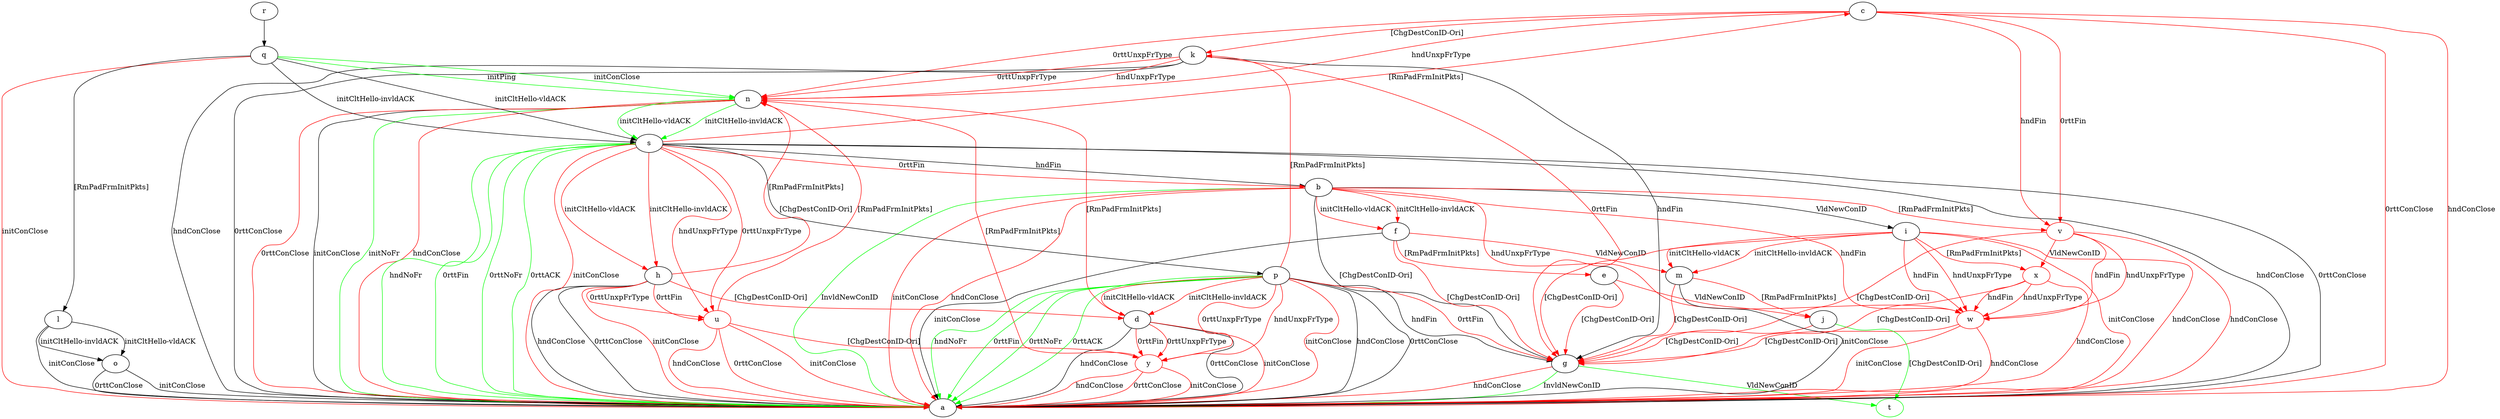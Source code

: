 digraph "" {
	b -> a	[key=0,
		color=green,
		label="InvldNewConID "];
	b -> a	[key=1,
		color=red,
		label="initConClose "];
	b -> a	[key=2,
		color=red,
		label="hndConClose "];
	b -> f	[key=0,
		color=red,
		label="initCltHello-vldACK "];
	b -> f	[key=1,
		color=red,
		label="initCltHello-invldACK "];
	b -> g	[key=0,
		label="[ChgDestConID-Ori] "];
	b -> i	[key=0,
		label="VldNewConID "];
	v	[color=red];
	b -> v	[key=0,
		color=red,
		label="[RmPadFrmInitPkts] "];
	w	[color=red];
	b -> w	[key=0,
		color=red,
		label="hndFin "];
	b -> w	[key=1,
		color=red,
		label="hndUnxpFrType "];
	c -> a	[key=0,
		color=red,
		label="hndConClose "];
	c -> a	[key=1,
		color=red,
		label="0rttConClose "];
	c -> k	[key=0,
		color=red,
		label="[ChgDestConID-Ori] "];
	c -> n	[key=0,
		color=red,
		label="hndUnxpFrType "];
	c -> n	[key=1,
		color=red,
		label="0rttUnxpFrType "];
	c -> v	[key=0,
		color=red,
		label="hndFin "];
	c -> v	[key=1,
		color=red,
		label="0rttFin "];
	d -> a	[key=0,
		label="hndConClose "];
	d -> a	[key=1,
		label="0rttConClose "];
	d -> a	[key=2,
		color=red,
		label="initConClose "];
	d -> n	[key=0,
		color=red,
		label="[RmPadFrmInitPkts] "];
	y	[color=red];
	d -> y	[key=0,
		color=red,
		label="0rttFin "];
	d -> y	[key=1,
		color=red,
		label="0rttUnxpFrType "];
	e -> g	[key=0,
		color=red,
		label="[ChgDestConID-Ori] "];
	e -> j	[key=0,
		color=red,
		label="VldNewConID "];
	f -> a	[key=0,
		label="initConClose "];
	f -> e	[key=0,
		color=red,
		label="[RmPadFrmInitPkts] "];
	f -> g	[key=0,
		color=red,
		label="[ChgDestConID-Ori] "];
	f -> m	[key=0,
		color=red,
		label="VldNewConID "];
	g -> a	[key=0,
		color=green,
		label="InvldNewConID "];
	g -> a	[key=1,
		color=red,
		label="hndConClose "];
	t	[color=green];
	g -> t	[key=0,
		color=green,
		label="VldNewConID "];
	h -> a	[key=0,
		label="hndConClose "];
	h -> a	[key=1,
		label="0rttConClose "];
	h -> a	[key=2,
		color=red,
		label="initConClose "];
	h -> d	[key=0,
		color=red,
		label="[ChgDestConID-Ori] "];
	h -> n	[key=0,
		color=red,
		label="[RmPadFrmInitPkts] "];
	u	[color=red];
	h -> u	[key=0,
		color=red,
		label="0rttFin "];
	h -> u	[key=1,
		color=red,
		label="0rttUnxpFrType "];
	i -> a	[key=0,
		color=red,
		label="initConClose "];
	i -> a	[key=1,
		color=red,
		label="hndConClose "];
	i -> g	[key=0,
		color=red,
		label="[ChgDestConID-Ori] "];
	i -> m	[key=0,
		color=red,
		label="initCltHello-vldACK "];
	i -> m	[key=1,
		color=red,
		label="initCltHello-invldACK "];
	i -> w	[key=0,
		color=red,
		label="hndFin "];
	i -> w	[key=1,
		color=red,
		label="hndUnxpFrType "];
	x	[color=red];
	i -> x	[key=0,
		color=red,
		label="[RmPadFrmInitPkts] "];
	j -> g	[key=0,
		color=red,
		label="[ChgDestConID-Ori] "];
	j -> t	[key=0,
		color=green,
		label="[ChgDestConID-Ori] "];
	k -> a	[key=0,
		label="hndConClose "];
	k -> a	[key=1,
		label="0rttConClose "];
	k -> g	[key=0,
		label="hndFin "];
	k -> g	[key=1,
		color=red,
		label="0rttFin "];
	k -> n	[key=0,
		color=red,
		label="hndUnxpFrType "];
	k -> n	[key=1,
		color=red,
		label="0rttUnxpFrType "];
	l -> a	[key=0,
		label="initConClose "];
	l -> o	[key=0,
		label="initCltHello-vldACK "];
	l -> o	[key=1,
		label="initCltHello-invldACK "];
	m -> a	[key=0,
		label="initConClose "];
	m -> g	[key=0,
		color=red,
		label="[ChgDestConID-Ori] "];
	m -> j	[key=0,
		color=red,
		label="[RmPadFrmInitPkts] "];
	n -> a	[key=0,
		label="initConClose "];
	n -> a	[key=1,
		color=green,
		label="initNoFr "];
	n -> a	[key=2,
		color=red,
		label="hndConClose "];
	n -> a	[key=3,
		color=red,
		label="0rttConClose "];
	n -> s	[key=0,
		color=green,
		label="initCltHello-vldACK "];
	n -> s	[key=1,
		color=green,
		label="initCltHello-invldACK "];
	o -> a	[key=0,
		label="initConClose "];
	o -> a	[key=1,
		label="0rttConClose "];
	p -> a	[key=0,
		label="hndConClose "];
	p -> a	[key=1,
		label="0rttConClose "];
	p -> a	[key=2,
		color=green,
		label="hndNoFr "];
	p -> a	[key=3,
		color=green,
		label="0rttFin "];
	p -> a	[key=4,
		color=green,
		label="0rttNoFr "];
	p -> a	[key=5,
		color=green,
		label="0rttACK "];
	p -> a	[key=6,
		color=red,
		label="initConClose "];
	p -> d	[key=0,
		color=red,
		label="initCltHello-vldACK "];
	p -> d	[key=1,
		color=red,
		label="initCltHello-invldACK "];
	p -> g	[key=0,
		label="hndFin "];
	p -> g	[key=1,
		color=red,
		label="0rttFin "];
	p -> k	[key=0,
		color=red,
		label="[RmPadFrmInitPkts] "];
	p -> y	[key=0,
		color=red,
		label="hndUnxpFrType "];
	p -> y	[key=1,
		color=red,
		label="0rttUnxpFrType "];
	q -> a	[key=0,
		color=red,
		label="initConClose "];
	q -> l	[key=0,
		label="[RmPadFrmInitPkts] "];
	q -> n	[key=0,
		color=green,
		label="initPing "];
	q -> n	[key=1,
		color=green,
		label="initConClose "];
	q -> s	[key=0,
		label="initCltHello-vldACK "];
	q -> s	[key=1,
		label="initCltHello-invldACK "];
	r -> q	[key=0];
	s -> a	[key=0,
		label="hndConClose "];
	s -> a	[key=1,
		label="0rttConClose "];
	s -> a	[key=2,
		color=green,
		label="hndNoFr "];
	s -> a	[key=3,
		color=green,
		label="0rttFin "];
	s -> a	[key=4,
		color=green,
		label="0rttNoFr "];
	s -> a	[key=5,
		color=green,
		label="0rttACK "];
	s -> a	[key=6,
		color=red,
		label="initConClose "];
	s -> b	[key=0,
		label="hndFin "];
	s -> b	[key=1,
		color=red,
		label="0rttFin "];
	s -> c	[key=0,
		color=red,
		label="[RmPadFrmInitPkts] "];
	s -> h	[key=0,
		color=red,
		label="initCltHello-vldACK "];
	s -> h	[key=1,
		color=red,
		label="initCltHello-invldACK "];
	s -> p	[key=0,
		label="[ChgDestConID-Ori] "];
	s -> u	[key=0,
		color=red,
		label="hndUnxpFrType "];
	s -> u	[key=1,
		color=red,
		label="0rttUnxpFrType "];
	u -> a	[key=0,
		color=red,
		label="initConClose "];
	u -> a	[key=1,
		color=red,
		label="hndConClose "];
	u -> a	[key=2,
		color=red,
		label="0rttConClose "];
	u -> n	[key=0,
		color=red,
		label="[RmPadFrmInitPkts] "];
	u -> y	[key=0,
		color=red,
		label="[ChgDestConID-Ori] "];
	v -> a	[key=0,
		color=red,
		label="hndConClose "];
	v -> g	[key=0,
		color=red,
		label="[ChgDestConID-Ori] "];
	v -> w	[key=0,
		color=red,
		label="hndFin "];
	v -> w	[key=1,
		color=red,
		label="hndUnxpFrType "];
	v -> x	[key=0,
		color=red,
		label="VldNewConID "];
	w -> a	[key=0,
		color=red,
		label="initConClose "];
	w -> a	[key=1,
		color=red,
		label="hndConClose "];
	w -> g	[key=0,
		color=red,
		label="[ChgDestConID-Ori] "];
	x -> a	[key=0,
		color=red,
		label="hndConClose "];
	x -> g	[key=0,
		color=red,
		label="[ChgDestConID-Ori] "];
	x -> w	[key=0,
		color=red,
		label="hndFin "];
	x -> w	[key=1,
		color=red,
		label="hndUnxpFrType "];
	y -> a	[key=0,
		color=red,
		label="initConClose "];
	y -> a	[key=1,
		color=red,
		label="hndConClose "];
	y -> a	[key=2,
		color=red,
		label="0rttConClose "];
	y -> n	[key=0,
		color=red,
		label="[RmPadFrmInitPkts] "];
}
